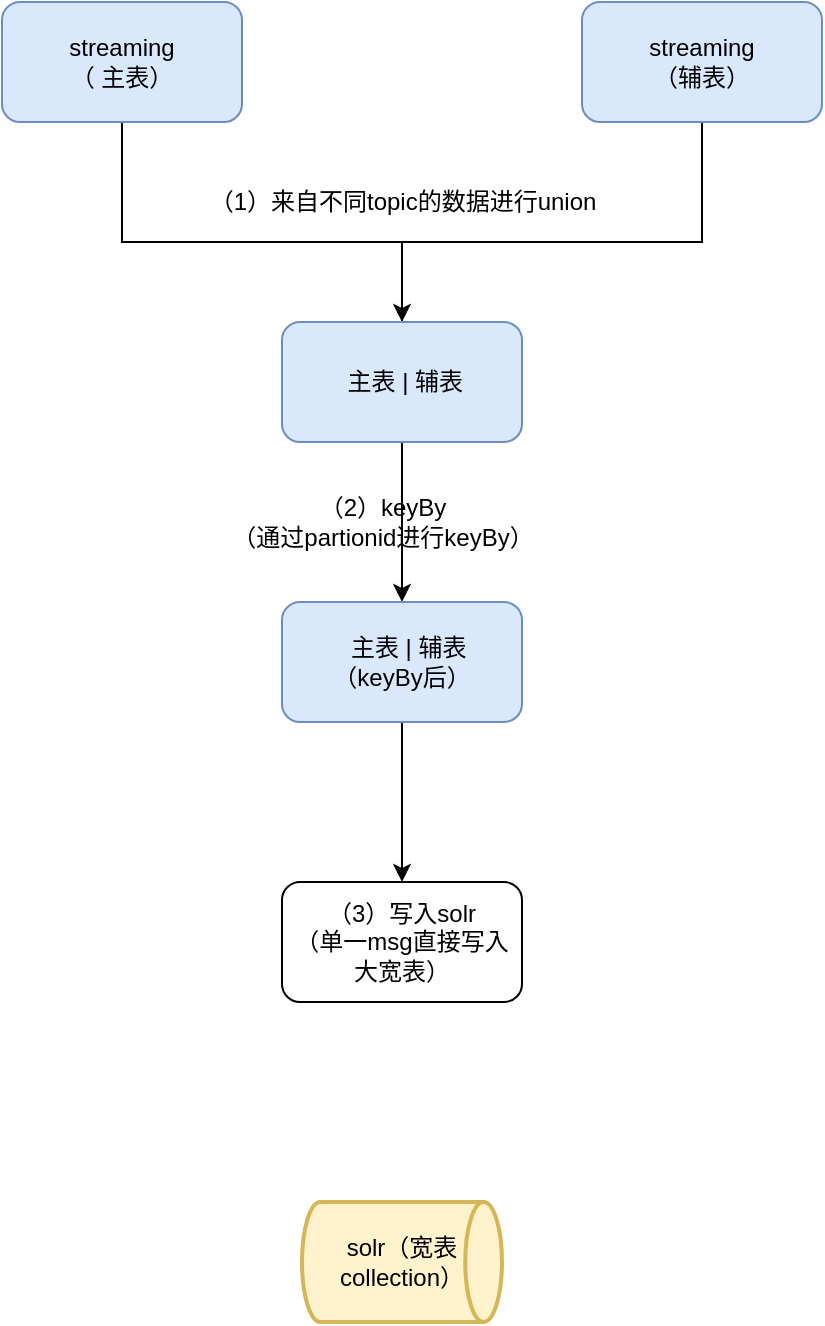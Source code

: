 <mxfile version="16.2.7" type="github"><diagram id="1vFym9fmWpFajgOPOLZF" name="Page-1"><mxGraphModel dx="2066" dy="1163" grid="1" gridSize="10" guides="1" tooltips="1" connect="1" arrows="1" fold="1" page="1" pageScale="1" pageWidth="827" pageHeight="1169" math="0" shadow="0"><root><mxCell id="0"/><mxCell id="1" parent="0"/><mxCell id="mzS5OvfjFmxbeAaJNWGp-5" value="" style="edgeStyle=orthogonalEdgeStyle;rounded=0;orthogonalLoop=1;jettySize=auto;html=1;" parent="1" source="mzS5OvfjFmxbeAaJNWGp-2" target="mzS5OvfjFmxbeAaJNWGp-4" edge="1"><mxGeometry relative="1" as="geometry"><Array as="points"><mxPoint x="240" y="210"/><mxPoint x="380" y="210"/></Array></mxGeometry></mxCell><mxCell id="mzS5OvfjFmxbeAaJNWGp-2" value="streaming&lt;br&gt;（ 主表）" style="rounded=1;whiteSpace=wrap;html=1;fillColor=#dae8fc;strokeColor=#6c8ebf;" parent="1" vertex="1"><mxGeometry x="180" y="90" width="120" height="60" as="geometry"/></mxCell><mxCell id="mzS5OvfjFmxbeAaJNWGp-6" style="edgeStyle=orthogonalEdgeStyle;rounded=0;orthogonalLoop=1;jettySize=auto;html=1;" parent="1" source="mzS5OvfjFmxbeAaJNWGp-3" edge="1"><mxGeometry relative="1" as="geometry"><mxPoint x="380" y="280" as="targetPoint"/><Array as="points"><mxPoint x="530" y="210"/><mxPoint x="380" y="210"/></Array></mxGeometry></mxCell><mxCell id="mzS5OvfjFmxbeAaJNWGp-3" value="streaming&lt;br&gt;（辅表）" style="rounded=1;whiteSpace=wrap;html=1;fillColor=#dae8fc;strokeColor=#6c8ebf;" parent="1" vertex="1"><mxGeometry x="470" y="90" width="120" height="60" as="geometry"/></mxCell><mxCell id="mzS5OvfjFmxbeAaJNWGp-8" value="" style="edgeStyle=orthogonalEdgeStyle;rounded=0;orthogonalLoop=1;jettySize=auto;html=1;" parent="1" source="mzS5OvfjFmxbeAaJNWGp-4" target="mzS5OvfjFmxbeAaJNWGp-7" edge="1"><mxGeometry relative="1" as="geometry"/></mxCell><mxCell id="mzS5OvfjFmxbeAaJNWGp-4" value="&amp;nbsp;主表 | 辅表" style="whiteSpace=wrap;html=1;rounded=1;fillColor=#dae8fc;strokeColor=#6c8ebf;" parent="1" vertex="1"><mxGeometry x="320" y="250" width="120" height="60" as="geometry"/></mxCell><mxCell id="hkICkjxUM7pS2cscEAgo-10" value="" style="edgeStyle=orthogonalEdgeStyle;rounded=0;orthogonalLoop=1;jettySize=auto;html=1;" edge="1" parent="1" source="mzS5OvfjFmxbeAaJNWGp-7" target="hkICkjxUM7pS2cscEAgo-9"><mxGeometry relative="1" as="geometry"/></mxCell><mxCell id="mzS5OvfjFmxbeAaJNWGp-7" value="&lt;span&gt;&amp;nbsp;&lt;/span&gt;&amp;nbsp;主表 | 辅表&lt;span&gt;&lt;br&gt;（keyBy后）&lt;br&gt;&lt;/span&gt;" style="whiteSpace=wrap;html=1;rounded=1;fillColor=#dae8fc;strokeColor=#6c8ebf;" parent="1" vertex="1"><mxGeometry x="320" y="390" width="120" height="60" as="geometry"/></mxCell><mxCell id="mzS5OvfjFmxbeAaJNWGp-9" value="（1）来自不同topic的数据进行union" style="text;html=1;align=center;verticalAlign=middle;resizable=0;points=[];autosize=1;strokeColor=none;fillColor=none;" parent="1" vertex="1"><mxGeometry x="275" y="180" width="210" height="20" as="geometry"/></mxCell><mxCell id="mzS5OvfjFmxbeAaJNWGp-10" value="（2）keyBy&lt;br&gt;（通过partionid进行keyBy）" style="text;html=1;align=center;verticalAlign=middle;resizable=0;points=[];autosize=1;strokeColor=none;fillColor=none;" parent="1" vertex="1"><mxGeometry x="285" y="335" width="170" height="30" as="geometry"/></mxCell><mxCell id="mzS5OvfjFmxbeAaJNWGp-11" value="solr（宽表collection）" style="strokeWidth=2;html=1;shape=mxgraph.flowchart.direct_data;whiteSpace=wrap;fillColor=#fff2cc;strokeColor=#d6b656;" parent="1" vertex="1"><mxGeometry x="330" y="690" width="100" height="60" as="geometry"/></mxCell><mxCell id="hkICkjxUM7pS2cscEAgo-9" value="&lt;span&gt;（3）写入solr&lt;/span&gt;&lt;br&gt;&lt;span&gt;（单一msg直接写入大宽表）&lt;/span&gt;&lt;span&gt;&lt;br&gt;&lt;/span&gt;" style="whiteSpace=wrap;html=1;rounded=1;" vertex="1" parent="1"><mxGeometry x="320" y="530" width="120" height="60" as="geometry"/></mxCell></root></mxGraphModel></diagram></mxfile>